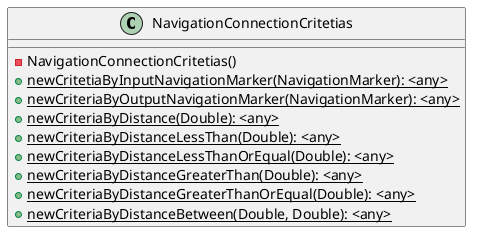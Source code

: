 @startuml

    class NavigationConnectionCritetias {
        -NavigationConnectionCritetias()
        {static} +newCritetiaByInputNavigationMarker(NavigationMarker): <any>
        {static} +newCriteriaByOutputNavigationMarker(NavigationMarker): <any>
        {static} +newCriteriaByDistance(Double): <any>
        {static} +newCriteriaByDistanceLessThan(Double): <any>
        {static} +newCriteriaByDistanceLessThanOrEqual(Double): <any>
        {static} +newCriteriaByDistanceGreaterThan(Double): <any>
        {static} +newCriteriaByDistanceGreaterThanOrEqual(Double): <any>
        {static} +newCriteriaByDistanceBetween(Double, Double): <any>
    }

@enduml

